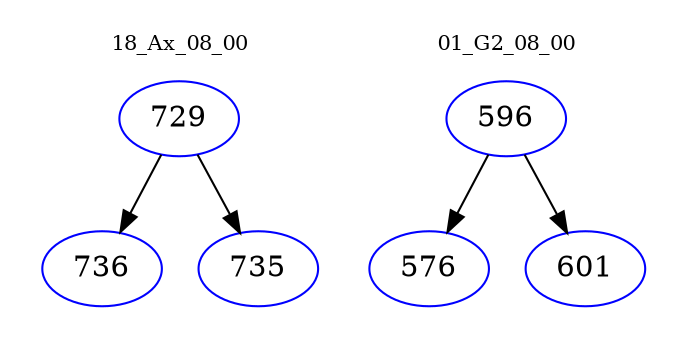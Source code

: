 digraph{
subgraph cluster_0 {
color = white
label = "18_Ax_08_00";
fontsize=10;
T0_729 [label="729", color="blue"]
T0_729 -> T0_736 [color="black"]
T0_736 [label="736", color="blue"]
T0_729 -> T0_735 [color="black"]
T0_735 [label="735", color="blue"]
}
subgraph cluster_1 {
color = white
label = "01_G2_08_00";
fontsize=10;
T1_596 [label="596", color="blue"]
T1_596 -> T1_576 [color="black"]
T1_576 [label="576", color="blue"]
T1_596 -> T1_601 [color="black"]
T1_601 [label="601", color="blue"]
}
}
